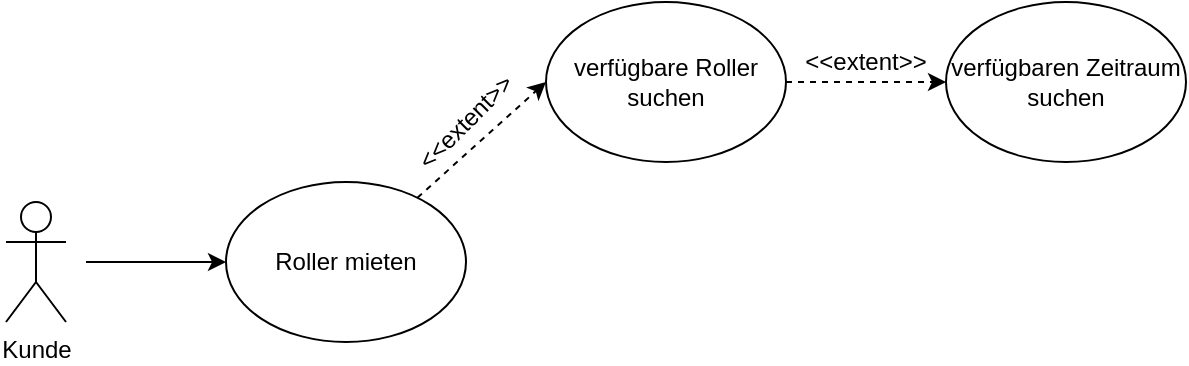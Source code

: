 <mxfile version="13.1.14" type="device"><diagram id="j3DrUP-v0QAvqJOyudZu" name="Page-1"><mxGraphModel dx="1339" dy="772" grid="1" gridSize="10" guides="1" tooltips="1" connect="1" arrows="1" fold="1" page="1" pageScale="1" pageWidth="827" pageHeight="1169" math="0" shadow="0"><root><mxCell id="0"/><mxCell id="1" parent="0"/><mxCell id="W0v_avC3qIFGfOPjXojq-1" value="Kunde" style="shape=umlActor;verticalLabelPosition=bottom;labelBackgroundColor=#ffffff;verticalAlign=top;html=1;outlineConnect=0;" vertex="1" parent="1"><mxGeometry x="50" y="260" width="30" height="60" as="geometry"/></mxCell><mxCell id="W0v_avC3qIFGfOPjXojq-2" value="Roller mieten" style="ellipse;whiteSpace=wrap;html=1;" vertex="1" parent="1"><mxGeometry x="160" y="250" width="120" height="80" as="geometry"/></mxCell><mxCell id="W0v_avC3qIFGfOPjXojq-3" value="verfügbare Roller suchen" style="ellipse;whiteSpace=wrap;html=1;" vertex="1" parent="1"><mxGeometry x="320" y="160" width="120" height="80" as="geometry"/></mxCell><mxCell id="W0v_avC3qIFGfOPjXojq-5" value="verfügbaren Zeitraum suchen" style="ellipse;whiteSpace=wrap;html=1;" vertex="1" parent="1"><mxGeometry x="520" y="160" width="120" height="80" as="geometry"/></mxCell><mxCell id="W0v_avC3qIFGfOPjXojq-7" value="" style="endArrow=classic;html=1;entryX=0;entryY=0.5;entryDx=0;entryDy=0;" edge="1" parent="1" target="W0v_avC3qIFGfOPjXojq-2"><mxGeometry width="50" height="50" relative="1" as="geometry"><mxPoint x="90" y="290" as="sourcePoint"/><mxPoint x="120" y="280" as="targetPoint"/></mxGeometry></mxCell><mxCell id="W0v_avC3qIFGfOPjXojq-15" value="" style="endArrow=classic;html=1;entryX=0;entryY=0.5;entryDx=0;entryDy=0;dashed=1;" edge="1" parent="1" source="W0v_avC3qIFGfOPjXojq-2" target="W0v_avC3qIFGfOPjXojq-3"><mxGeometry width="50" height="50" relative="1" as="geometry"><mxPoint x="280" y="340" as="sourcePoint"/><mxPoint x="350.711" y="290" as="targetPoint"/></mxGeometry></mxCell><mxCell id="W0v_avC3qIFGfOPjXojq-16" value="" style="endArrow=classic;html=1;entryX=0;entryY=0.5;entryDx=0;entryDy=0;dashed=1;" edge="1" parent="1" source="W0v_avC3qIFGfOPjXojq-3" target="W0v_avC3qIFGfOPjXojq-5"><mxGeometry width="50" height="50" relative="1" as="geometry"><mxPoint x="480" y="340" as="sourcePoint"/><mxPoint x="550.711" y="290" as="targetPoint"/></mxGeometry></mxCell><mxCell id="W0v_avC3qIFGfOPjXojq-19" value="&amp;lt;&amp;lt;extent&amp;gt;&amp;gt;" style="text;html=1;strokeColor=none;fillColor=none;align=center;verticalAlign=middle;whiteSpace=wrap;rounded=0;rotation=-45;" vertex="1" parent="1"><mxGeometry x="260" y="210" width="40" height="20" as="geometry"/></mxCell><mxCell id="W0v_avC3qIFGfOPjXojq-20" value="&amp;lt;&amp;lt;extent&amp;gt;&amp;gt;" style="text;html=1;strokeColor=none;fillColor=none;align=center;verticalAlign=middle;whiteSpace=wrap;rounded=0;" vertex="1" parent="1"><mxGeometry x="460" y="180" width="40" height="20" as="geometry"/></mxCell></root></mxGraphModel></diagram></mxfile>